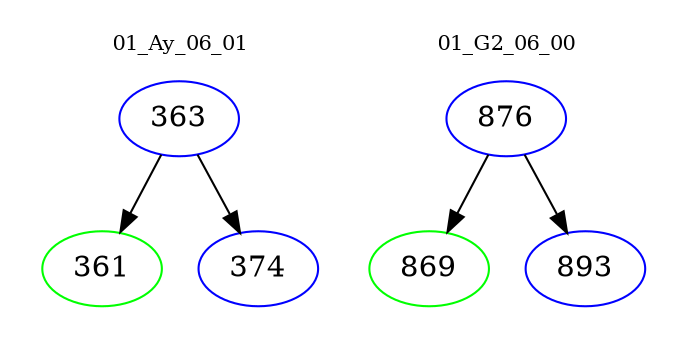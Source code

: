 digraph{
subgraph cluster_0 {
color = white
label = "01_Ay_06_01";
fontsize=10;
T0_363 [label="363", color="blue"]
T0_363 -> T0_361 [color="black"]
T0_361 [label="361", color="green"]
T0_363 -> T0_374 [color="black"]
T0_374 [label="374", color="blue"]
}
subgraph cluster_1 {
color = white
label = "01_G2_06_00";
fontsize=10;
T1_876 [label="876", color="blue"]
T1_876 -> T1_869 [color="black"]
T1_869 [label="869", color="green"]
T1_876 -> T1_893 [color="black"]
T1_893 [label="893", color="blue"]
}
}
